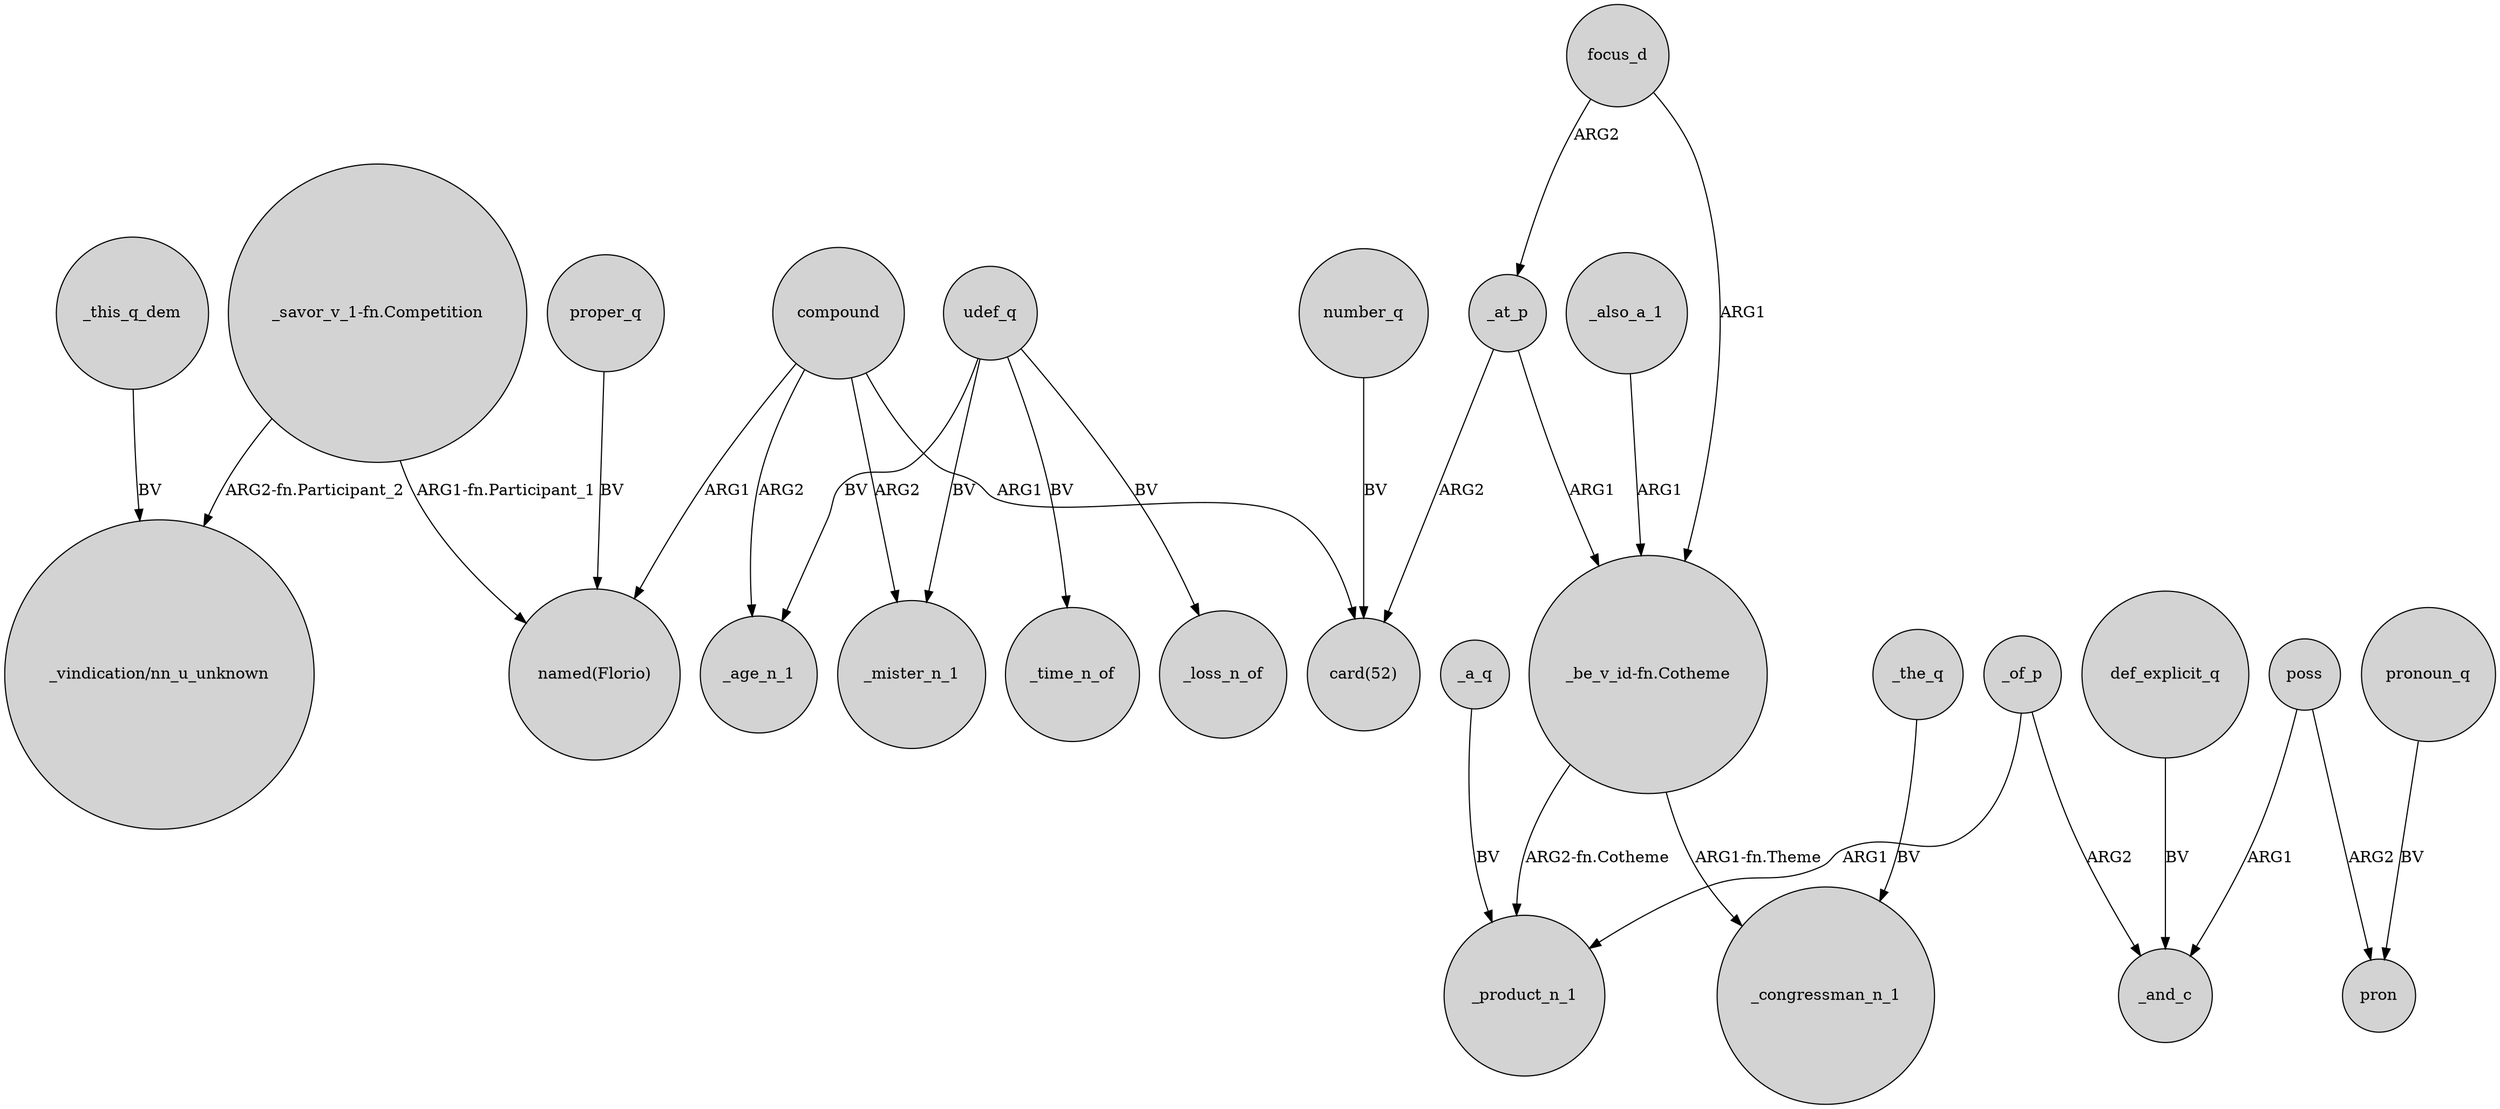 digraph {
	node [shape=circle style=filled]
	"_savor_v_1-fn.Competition" -> "_vindication/nn_u_unknown" [label="ARG2-fn.Participant_2"]
	compound -> _mister_n_1 [label=ARG2]
	"_be_v_id-fn.Cotheme" -> _product_n_1 [label="ARG2-fn.Cotheme"]
	_of_p -> _and_c [label=ARG2]
	udef_q -> _time_n_of [label=BV]
	_this_q_dem -> "_vindication/nn_u_unknown" [label=BV]
	"_be_v_id-fn.Cotheme" -> _congressman_n_1 [label="ARG1-fn.Theme"]
	udef_q -> _age_n_1 [label=BV]
	udef_q -> _mister_n_1 [label=BV]
	"_savor_v_1-fn.Competition" -> "named(Florio)" [label="ARG1-fn.Participant_1"]
	focus_d -> _at_p [label=ARG2]
	def_explicit_q -> _and_c [label=BV]
	pronoun_q -> pron [label=BV]
	poss -> pron [label=ARG2]
	_also_a_1 -> "_be_v_id-fn.Cotheme" [label=ARG1]
	poss -> _and_c [label=ARG1]
	udef_q -> _loss_n_of [label=BV]
	focus_d -> "_be_v_id-fn.Cotheme" [label=ARG1]
	_a_q -> _product_n_1 [label=BV]
	_at_p -> "_be_v_id-fn.Cotheme" [label=ARG1]
	compound -> "card(52)" [label=ARG1]
	compound -> _age_n_1 [label=ARG2]
	number_q -> "card(52)" [label=BV]
	_at_p -> "card(52)" [label=ARG2]
	proper_q -> "named(Florio)" [label=BV]
	_of_p -> _product_n_1 [label=ARG1]
	compound -> "named(Florio)" [label=ARG1]
	_the_q -> _congressman_n_1 [label=BV]
}
